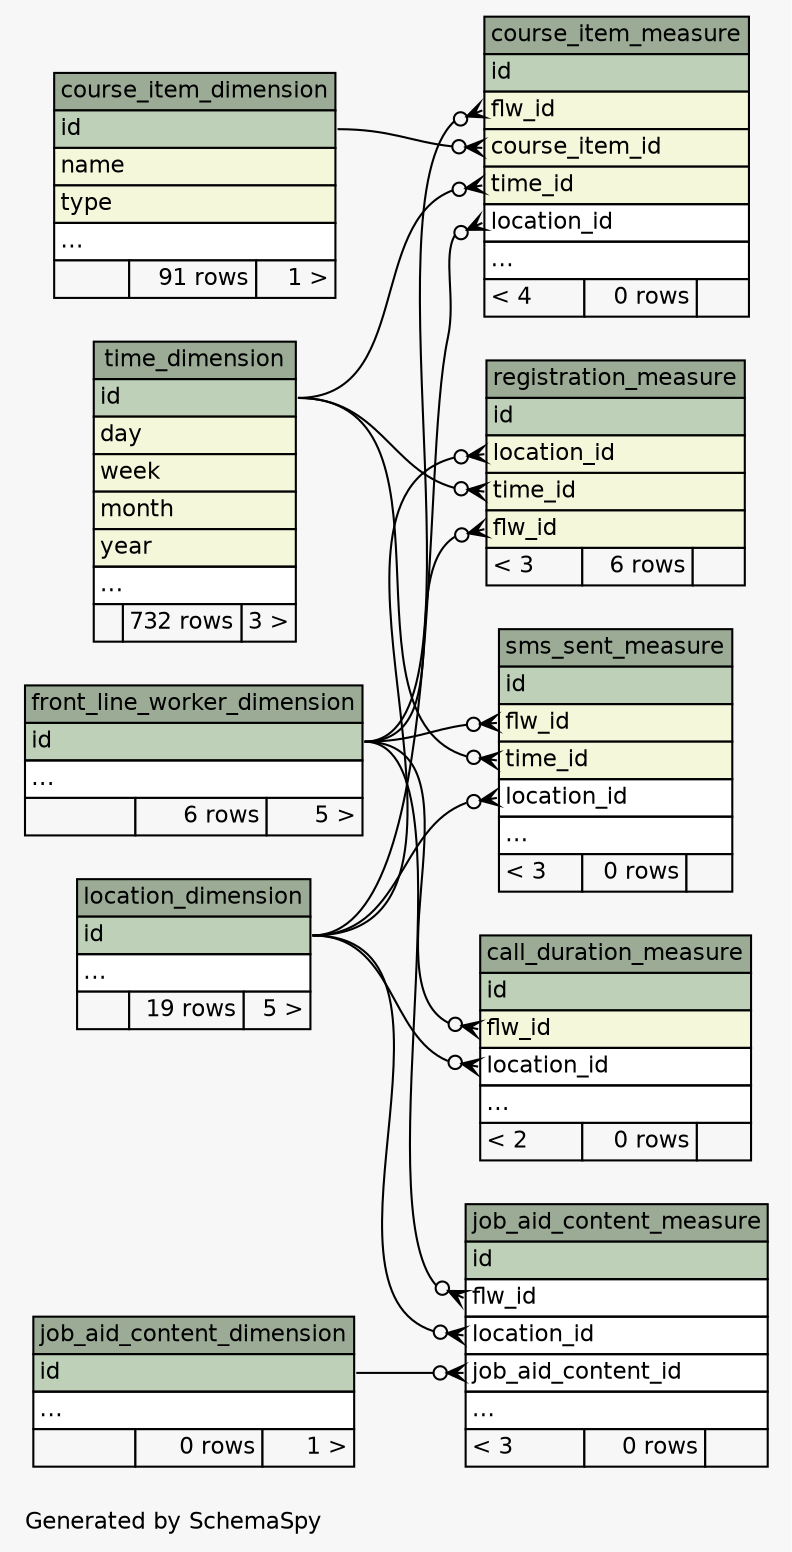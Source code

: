 // dot 2.26.3 on Linux 2.6.38-11-generic-pae
// SchemaSpy rev 590
digraph "compactRelationshipsDiagram" {
  graph [
    rankdir="RL"
    bgcolor="#f7f7f7"
    label="\nGenerated by SchemaSpy"
    labeljust="l"
    nodesep="0.18"
    ranksep="0.46"
    fontname="Helvetica"
    fontsize="11"
  ];
  node [
    fontname="Helvetica"
    fontsize="11"
    shape="plaintext"
  ];
  edge [
    arrowsize="0.8"
  ];
  "call_duration_measure" [
    label=<
    <TABLE BORDER="0" CELLBORDER="1" CELLSPACING="0" BGCOLOR="#ffffff">
      <TR><TD COLSPAN="3" BGCOLOR="#9bab96" ALIGN="CENTER">call_duration_measure</TD></TR>
      <TR><TD PORT="id" COLSPAN="3" BGCOLOR="#bed1b8" ALIGN="LEFT">id</TD></TR>
      <TR><TD PORT="flw_id" COLSPAN="3" BGCOLOR="#f4f7da" ALIGN="LEFT">flw_id</TD></TR>
      <TR><TD PORT="location_id" COLSPAN="3" ALIGN="LEFT">location_id</TD></TR>
      <TR><TD PORT="elipses" COLSPAN="3" ALIGN="LEFT">...</TD></TR>
      <TR><TD ALIGN="LEFT" BGCOLOR="#f7f7f7">&lt; 2</TD><TD ALIGN="RIGHT" BGCOLOR="#f7f7f7">0 rows</TD><TD ALIGN="RIGHT" BGCOLOR="#f7f7f7">  </TD></TR>
    </TABLE>>
    URL="tables/call_duration_measure.html"
    tooltip="call_duration_measure"
  ];
  "course_item_dimension" [
    label=<
    <TABLE BORDER="0" CELLBORDER="1" CELLSPACING="0" BGCOLOR="#ffffff">
      <TR><TD COLSPAN="3" BGCOLOR="#9bab96" ALIGN="CENTER">course_item_dimension</TD></TR>
      <TR><TD PORT="id" COLSPAN="3" BGCOLOR="#bed1b8" ALIGN="LEFT">id</TD></TR>
      <TR><TD PORT="name" COLSPAN="3" BGCOLOR="#f4f7da" ALIGN="LEFT">name</TD></TR>
      <TR><TD PORT="type" COLSPAN="3" BGCOLOR="#f4f7da" ALIGN="LEFT">type</TD></TR>
      <TR><TD PORT="elipses" COLSPAN="3" ALIGN="LEFT">...</TD></TR>
      <TR><TD ALIGN="LEFT" BGCOLOR="#f7f7f7">  </TD><TD ALIGN="RIGHT" BGCOLOR="#f7f7f7">91 rows</TD><TD ALIGN="RIGHT" BGCOLOR="#f7f7f7">1 &gt;</TD></TR>
    </TABLE>>
    URL="tables/course_item_dimension.html"
    tooltip="course_item_dimension"
  ];
  "course_item_measure" [
    label=<
    <TABLE BORDER="0" CELLBORDER="1" CELLSPACING="0" BGCOLOR="#ffffff">
      <TR><TD COLSPAN="3" BGCOLOR="#9bab96" ALIGN="CENTER">course_item_measure</TD></TR>
      <TR><TD PORT="id" COLSPAN="3" BGCOLOR="#bed1b8" ALIGN="LEFT">id</TD></TR>
      <TR><TD PORT="flw_id" COLSPAN="3" BGCOLOR="#f4f7da" ALIGN="LEFT">flw_id</TD></TR>
      <TR><TD PORT="course_item_id" COLSPAN="3" BGCOLOR="#f4f7da" ALIGN="LEFT">course_item_id</TD></TR>
      <TR><TD PORT="time_id" COLSPAN="3" BGCOLOR="#f4f7da" ALIGN="LEFT">time_id</TD></TR>
      <TR><TD PORT="location_id" COLSPAN="3" ALIGN="LEFT">location_id</TD></TR>
      <TR><TD PORT="elipses" COLSPAN="3" ALIGN="LEFT">...</TD></TR>
      <TR><TD ALIGN="LEFT" BGCOLOR="#f7f7f7">&lt; 4</TD><TD ALIGN="RIGHT" BGCOLOR="#f7f7f7">0 rows</TD><TD ALIGN="RIGHT" BGCOLOR="#f7f7f7">  </TD></TR>
    </TABLE>>
    URL="tables/course_item_measure.html"
    tooltip="course_item_measure"
  ];
  "front_line_worker_dimension" [
    label=<
    <TABLE BORDER="0" CELLBORDER="1" CELLSPACING="0" BGCOLOR="#ffffff">
      <TR><TD COLSPAN="3" BGCOLOR="#9bab96" ALIGN="CENTER">front_line_worker_dimension</TD></TR>
      <TR><TD PORT="id" COLSPAN="3" BGCOLOR="#bed1b8" ALIGN="LEFT">id</TD></TR>
      <TR><TD PORT="elipses" COLSPAN="3" ALIGN="LEFT">...</TD></TR>
      <TR><TD ALIGN="LEFT" BGCOLOR="#f7f7f7">  </TD><TD ALIGN="RIGHT" BGCOLOR="#f7f7f7">6 rows</TD><TD ALIGN="RIGHT" BGCOLOR="#f7f7f7">5 &gt;</TD></TR>
    </TABLE>>
    URL="tables/front_line_worker_dimension.html"
    tooltip="front_line_worker_dimension"
  ];
  "job_aid_content_dimension" [
    label=<
    <TABLE BORDER="0" CELLBORDER="1" CELLSPACING="0" BGCOLOR="#ffffff">
      <TR><TD COLSPAN="3" BGCOLOR="#9bab96" ALIGN="CENTER">job_aid_content_dimension</TD></TR>
      <TR><TD PORT="id" COLSPAN="3" BGCOLOR="#bed1b8" ALIGN="LEFT">id</TD></TR>
      <TR><TD PORT="elipses" COLSPAN="3" ALIGN="LEFT">...</TD></TR>
      <TR><TD ALIGN="LEFT" BGCOLOR="#f7f7f7">  </TD><TD ALIGN="RIGHT" BGCOLOR="#f7f7f7">0 rows</TD><TD ALIGN="RIGHT" BGCOLOR="#f7f7f7">1 &gt;</TD></TR>
    </TABLE>>
    URL="tables/job_aid_content_dimension.html"
    tooltip="job_aid_content_dimension"
  ];
  "job_aid_content_measure" [
    label=<
    <TABLE BORDER="0" CELLBORDER="1" CELLSPACING="0" BGCOLOR="#ffffff">
      <TR><TD COLSPAN="3" BGCOLOR="#9bab96" ALIGN="CENTER">job_aid_content_measure</TD></TR>
      <TR><TD PORT="id" COLSPAN="3" BGCOLOR="#bed1b8" ALIGN="LEFT">id</TD></TR>
      <TR><TD PORT="flw_id" COLSPAN="3" ALIGN="LEFT">flw_id</TD></TR>
      <TR><TD PORT="location_id" COLSPAN="3" ALIGN="LEFT">location_id</TD></TR>
      <TR><TD PORT="job_aid_content_id" COLSPAN="3" ALIGN="LEFT">job_aid_content_id</TD></TR>
      <TR><TD PORT="elipses" COLSPAN="3" ALIGN="LEFT">...</TD></TR>
      <TR><TD ALIGN="LEFT" BGCOLOR="#f7f7f7">&lt; 3</TD><TD ALIGN="RIGHT" BGCOLOR="#f7f7f7">0 rows</TD><TD ALIGN="RIGHT" BGCOLOR="#f7f7f7">  </TD></TR>
    </TABLE>>
    URL="tables/job_aid_content_measure.html"
    tooltip="job_aid_content_measure"
  ];
  "location_dimension" [
    label=<
    <TABLE BORDER="0" CELLBORDER="1" CELLSPACING="0" BGCOLOR="#ffffff">
      <TR><TD COLSPAN="3" BGCOLOR="#9bab96" ALIGN="CENTER">location_dimension</TD></TR>
      <TR><TD PORT="id" COLSPAN="3" BGCOLOR="#bed1b8" ALIGN="LEFT">id</TD></TR>
      <TR><TD PORT="elipses" COLSPAN="3" ALIGN="LEFT">...</TD></TR>
      <TR><TD ALIGN="LEFT" BGCOLOR="#f7f7f7">  </TD><TD ALIGN="RIGHT" BGCOLOR="#f7f7f7">19 rows</TD><TD ALIGN="RIGHT" BGCOLOR="#f7f7f7">5 &gt;</TD></TR>
    </TABLE>>
    URL="tables/location_dimension.html"
    tooltip="location_dimension"
  ];
  "registration_measure" [
    label=<
    <TABLE BORDER="0" CELLBORDER="1" CELLSPACING="0" BGCOLOR="#ffffff">
      <TR><TD COLSPAN="3" BGCOLOR="#9bab96" ALIGN="CENTER">registration_measure</TD></TR>
      <TR><TD PORT="id" COLSPAN="3" BGCOLOR="#bed1b8" ALIGN="LEFT">id</TD></TR>
      <TR><TD PORT="location_id" COLSPAN="3" BGCOLOR="#f4f7da" ALIGN="LEFT">location_id</TD></TR>
      <TR><TD PORT="time_id" COLSPAN="3" BGCOLOR="#f4f7da" ALIGN="LEFT">time_id</TD></TR>
      <TR><TD PORT="flw_id" COLSPAN="3" BGCOLOR="#f4f7da" ALIGN="LEFT">flw_id</TD></TR>
      <TR><TD ALIGN="LEFT" BGCOLOR="#f7f7f7">&lt; 3</TD><TD ALIGN="RIGHT" BGCOLOR="#f7f7f7">6 rows</TD><TD ALIGN="RIGHT" BGCOLOR="#f7f7f7">  </TD></TR>
    </TABLE>>
    URL="tables/registration_measure.html"
    tooltip="registration_measure"
  ];
  "sms_sent_measure" [
    label=<
    <TABLE BORDER="0" CELLBORDER="1" CELLSPACING="0" BGCOLOR="#ffffff">
      <TR><TD COLSPAN="3" BGCOLOR="#9bab96" ALIGN="CENTER">sms_sent_measure</TD></TR>
      <TR><TD PORT="id" COLSPAN="3" BGCOLOR="#bed1b8" ALIGN="LEFT">id</TD></TR>
      <TR><TD PORT="flw_id" COLSPAN="3" BGCOLOR="#f4f7da" ALIGN="LEFT">flw_id</TD></TR>
      <TR><TD PORT="time_id" COLSPAN="3" BGCOLOR="#f4f7da" ALIGN="LEFT">time_id</TD></TR>
      <TR><TD PORT="location_id" COLSPAN="3" ALIGN="LEFT">location_id</TD></TR>
      <TR><TD PORT="elipses" COLSPAN="3" ALIGN="LEFT">...</TD></TR>
      <TR><TD ALIGN="LEFT" BGCOLOR="#f7f7f7">&lt; 3</TD><TD ALIGN="RIGHT" BGCOLOR="#f7f7f7">0 rows</TD><TD ALIGN="RIGHT" BGCOLOR="#f7f7f7">  </TD></TR>
    </TABLE>>
    URL="tables/sms_sent_measure.html"
    tooltip="sms_sent_measure"
  ];
  "time_dimension" [
    label=<
    <TABLE BORDER="0" CELLBORDER="1" CELLSPACING="0" BGCOLOR="#ffffff">
      <TR><TD COLSPAN="3" BGCOLOR="#9bab96" ALIGN="CENTER">time_dimension</TD></TR>
      <TR><TD PORT="id" COLSPAN="3" BGCOLOR="#bed1b8" ALIGN="LEFT">id</TD></TR>
      <TR><TD PORT="day" COLSPAN="3" BGCOLOR="#f4f7da" ALIGN="LEFT">day</TD></TR>
      <TR><TD PORT="week" COLSPAN="3" BGCOLOR="#f4f7da" ALIGN="LEFT">week</TD></TR>
      <TR><TD PORT="month" COLSPAN="3" BGCOLOR="#f4f7da" ALIGN="LEFT">month</TD></TR>
      <TR><TD PORT="year" COLSPAN="3" BGCOLOR="#f4f7da" ALIGN="LEFT">year</TD></TR>
      <TR><TD PORT="elipses" COLSPAN="3" ALIGN="LEFT">...</TD></TR>
      <TR><TD ALIGN="LEFT" BGCOLOR="#f7f7f7">  </TD><TD ALIGN="RIGHT" BGCOLOR="#f7f7f7">732 rows</TD><TD ALIGN="RIGHT" BGCOLOR="#f7f7f7">3 &gt;</TD></TR>
    </TABLE>>
    URL="tables/time_dimension.html"
    tooltip="time_dimension"
  ];
  "call_duration_measure":"flw_id":w -> "front_line_worker_dimension":"id":e [arrowhead=none dir=back arrowtail=crowodot];
  "call_duration_measure":"location_id":w -> "location_dimension":"id":e [arrowhead=none dir=back arrowtail=crowodot];
  "course_item_measure":"course_item_id":w -> "course_item_dimension":"id":e [arrowhead=none dir=back arrowtail=crowodot];
  "course_item_measure":"flw_id":w -> "front_line_worker_dimension":"id":e [arrowhead=none dir=back arrowtail=crowodot];
  "course_item_measure":"location_id":w -> "location_dimension":"id":e [arrowhead=none dir=back arrowtail=crowodot];
  "course_item_measure":"time_id":w -> "time_dimension":"id":e [arrowhead=none dir=back arrowtail=crowodot];
  "job_aid_content_measure":"flw_id":w -> "front_line_worker_dimension":"id":e [arrowhead=none dir=back arrowtail=crowodot];
  "job_aid_content_measure":"job_aid_content_id":w -> "job_aid_content_dimension":"id":e [arrowhead=none dir=back arrowtail=crowodot];
  "job_aid_content_measure":"location_id":w -> "location_dimension":"id":e [arrowhead=none dir=back arrowtail=crowodot];
  "registration_measure":"flw_id":w -> "front_line_worker_dimension":"id":e [arrowhead=none dir=back arrowtail=crowodot];
  "registration_measure":"location_id":w -> "location_dimension":"id":e [arrowhead=none dir=back arrowtail=crowodot];
  "registration_measure":"time_id":w -> "time_dimension":"id":e [arrowhead=none dir=back arrowtail=crowodot];
  "sms_sent_measure":"flw_id":w -> "front_line_worker_dimension":"id":e [arrowhead=none dir=back arrowtail=crowodot];
  "sms_sent_measure":"location_id":w -> "location_dimension":"id":e [arrowhead=none dir=back arrowtail=crowodot];
  "sms_sent_measure":"time_id":w -> "time_dimension":"id":e [arrowhead=none dir=back arrowtail=crowodot];
}
